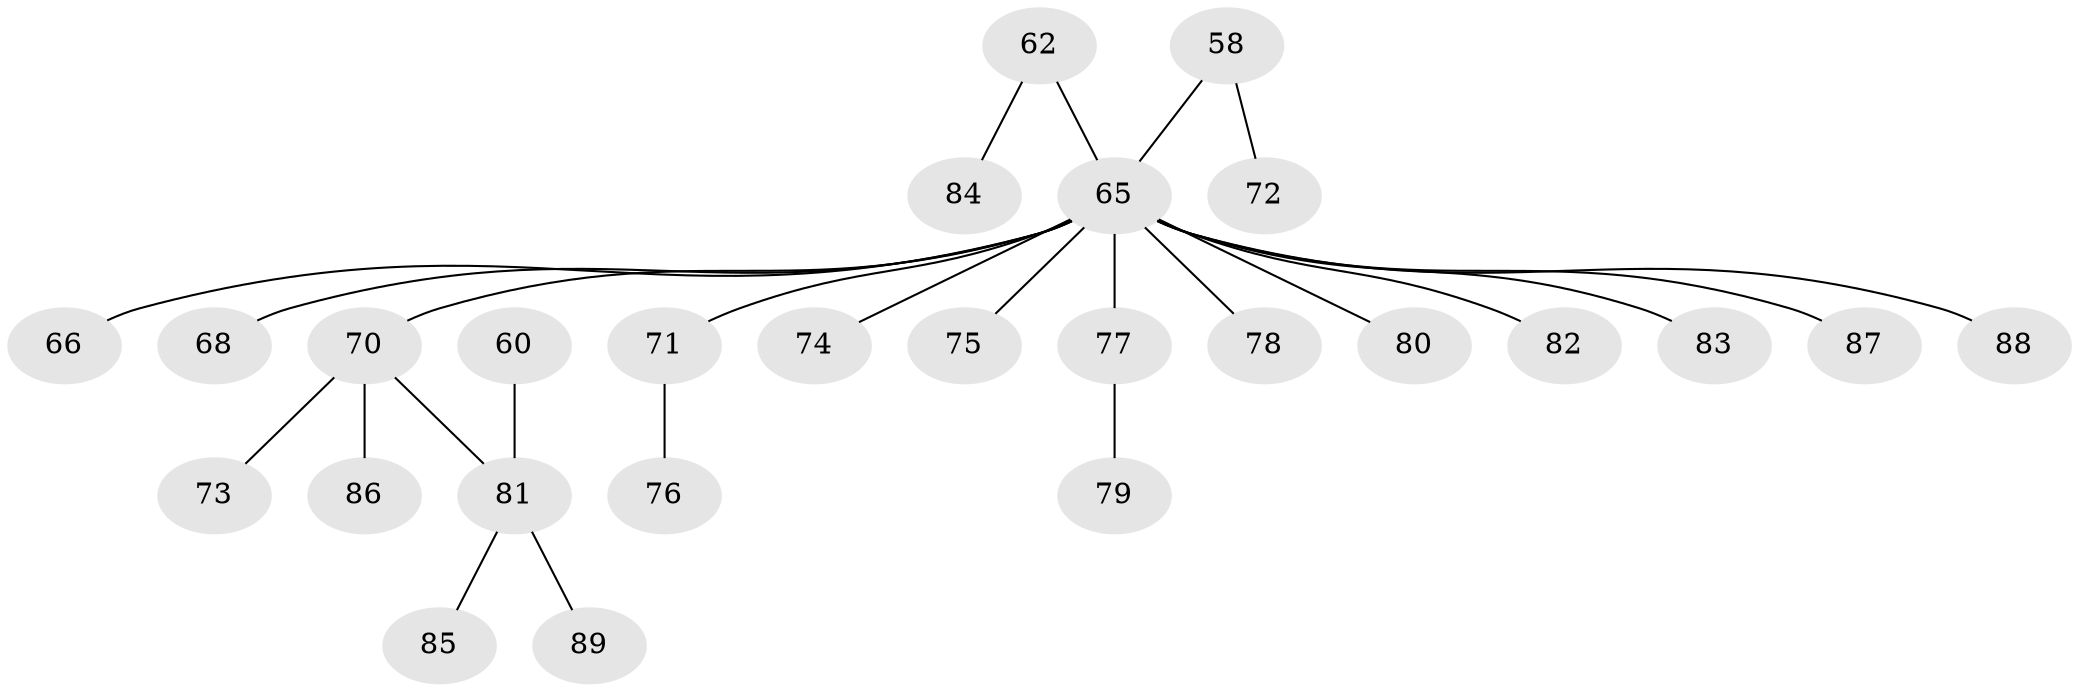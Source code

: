 // original degree distribution, {4: 0.07865168539325842, 3: 0.11235955056179775, 2: 0.24719101123595505, 8: 0.011235955056179775, 1: 0.5056179775280899, 5: 0.033707865168539325, 6: 0.011235955056179775}
// Generated by graph-tools (version 1.1) at 2025/56/03/04/25 21:56:52]
// undirected, 26 vertices, 25 edges
graph export_dot {
graph [start="1"]
  node [color=gray90,style=filled];
  58;
  60;
  62;
  65 [super="+5+61+41+57+44+45+47+49+50+53+55+56"];
  66;
  68 [super="+12"];
  70 [super="+64+69+63"];
  71;
  72;
  73;
  74;
  75 [super="+36+54"];
  76;
  77 [super="+48+67"];
  78;
  79;
  80;
  81 [super="+20+21+22+35+30+31+39+52+40+59"];
  82;
  83;
  84;
  85;
  86;
  87;
  88 [super="+51"];
  89;
  58 -- 72;
  58 -- 65;
  60 -- 81;
  62 -- 84;
  62 -- 65;
  65 -- 80;
  65 -- 66;
  65 -- 68;
  65 -- 71;
  65 -- 74;
  65 -- 75;
  65 -- 77;
  65 -- 82;
  65 -- 83;
  65 -- 87;
  65 -- 70;
  65 -- 88;
  65 -- 78;
  70 -- 86;
  70 -- 81;
  70 -- 73;
  71 -- 76;
  77 -- 79;
  81 -- 89;
  81 -- 85;
}
